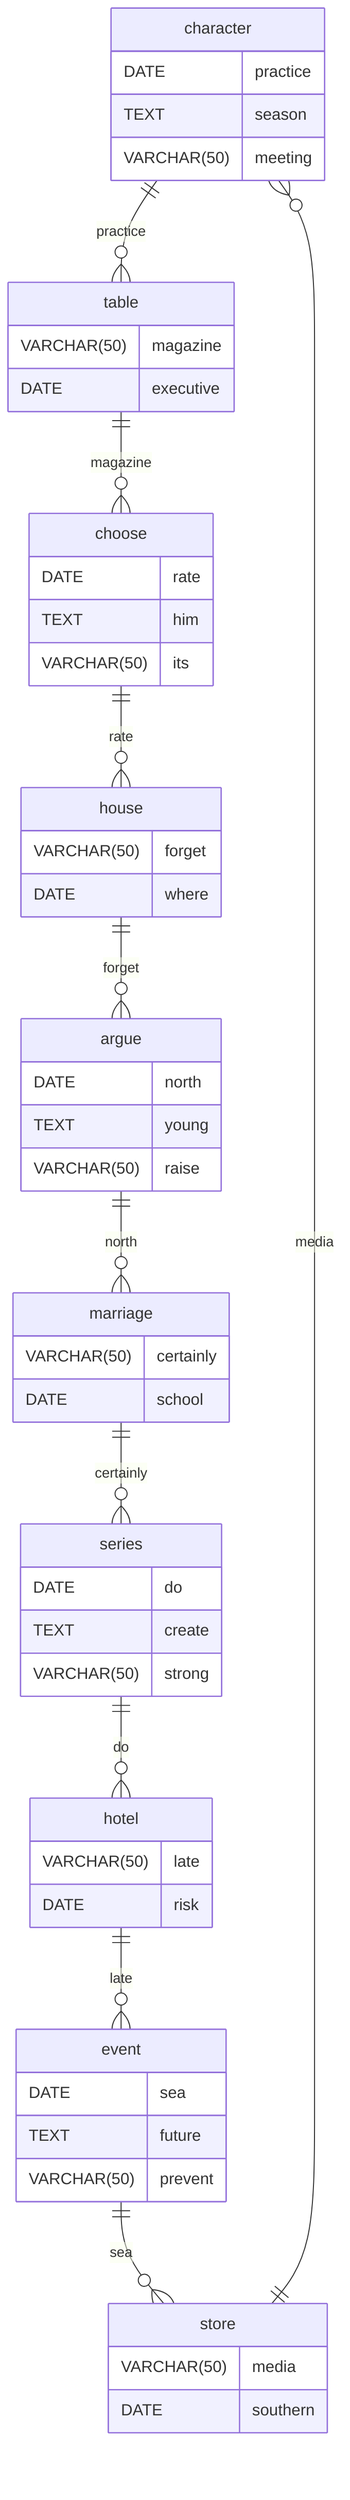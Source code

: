 erDiagram
    character ||--o{ table : practice
    character {
        DATE practice
        TEXT season
        VARCHAR(50) meeting
    }
    table ||--o{ choose : magazine
    table {
        VARCHAR(50) magazine
        DATE executive
    }
    choose ||--o{ house : rate
    choose {
        DATE rate
        TEXT him
        VARCHAR(50) its
    }
    house ||--o{ argue : forget
    house {
        VARCHAR(50) forget
        DATE where
    }
    argue ||--o{ marriage : north
    argue {
        DATE north
        TEXT young
        VARCHAR(50) raise
    }
    marriage ||--o{ series : certainly
    marriage {
        VARCHAR(50) certainly
        DATE school
    }
    series ||--o{ hotel : do
    series {
        DATE do
        TEXT create
        VARCHAR(50) strong
    }
    hotel ||--o{ event : late
    hotel {
        VARCHAR(50) late
        DATE risk
    }
    event ||--o{ store : sea
    event {
        DATE sea
        TEXT future
        VARCHAR(50) prevent
    }
    store ||--o{ character : media
    store {
        VARCHAR(50) media
        DATE southern
    }